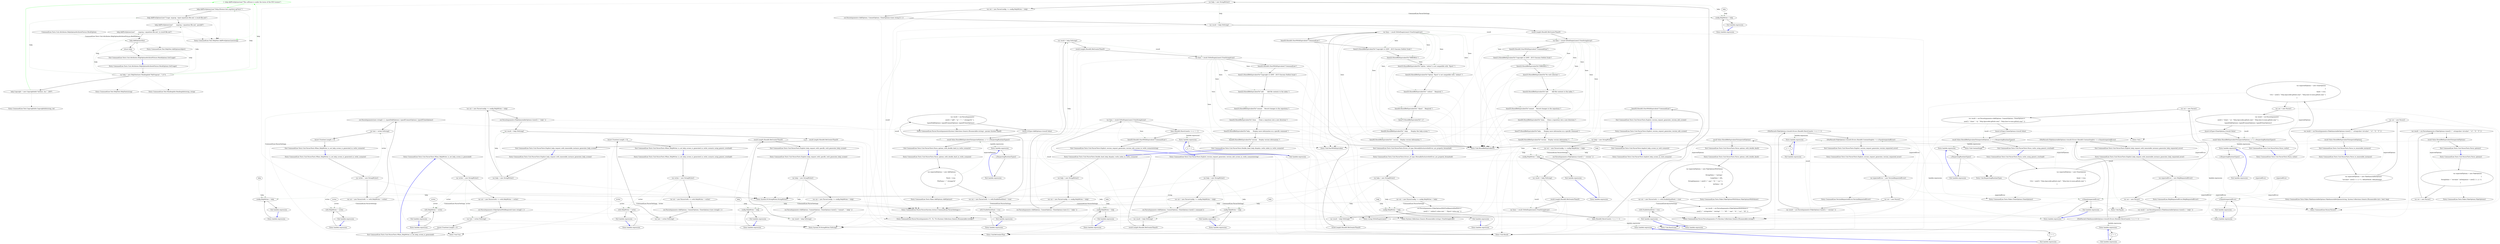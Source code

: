 digraph  {
d3 [cluster="CommandLine.Tests.Unit.Attributes.HelpOptionAttributeFixture.MockOptions.GetUsage()", color=green, community=0, label="-1: help.AddPreOptionsLine(''This software is under the terms of the XYZ License'')", span="62-62"];
d1 [cluster="CommandLine.Tests.Unit.Attributes.HelpOptionAttributeFixture.MockOptions.GetUsage()", label="var help = new HelpText(new HeadingInfo(''MyProgram'', ''1.0''))", span="60-60"];
d2 [cluster="CommandLine.Tests.Unit.Attributes.HelpOptionAttributeFixture.MockOptions.GetUsage()", label="help.Copyright = new CopyrightInfo(''Authors, Inc.'', 2007)", span="61-61"];
d4 [cluster="CommandLine.Tests.Unit.Attributes.HelpOptionAttributeFixture.MockOptions.GetUsage()", label="help.AddPreOptionsLine(''(http://license-text.org/show.cgi?xyz).'')", span="63-63"];
d14 [cluster="CommandLine.Text.HelpText.AddPreOptionsLine(string)", label="Entry CommandLine.Text.HelpText.AddPreOptionsLine(string)", span="378-378"];
d0 [cluster="CommandLine.Tests.Unit.Attributes.HelpOptionAttributeFixture.MockOptions.GetUsage()", label="Entry CommandLine.Tests.Unit.Attributes.HelpOptionAttributeFixture.MockOptions.GetUsage()", span="58-58"];
d11 [cluster="CommandLine.Text.HelpText.HelpText(string)", label="Entry CommandLine.Text.HelpText.HelpText(string)", span="84-84"];
d12 [cluster="CommandLine.Text.HeadingInfo.HeadingInfo(string, string)", label="Entry CommandLine.Text.HeadingInfo.HeadingInfo(string, string)", span="60-60"];
d5 [cluster="CommandLine.Tests.Unit.Attributes.HelpOptionAttributeFixture.MockOptions.GetUsage()", label="help.AddPreOptionsLine(''Usage: myprog --input equations-file.xml -o result-file.xml'')", span="64-64"];
d6 [cluster="CommandLine.Tests.Unit.Attributes.HelpOptionAttributeFixture.MockOptions.GetUsage()", label="help.AddPreOptionsLine(''       myprog -i equations-file.xml --paralell'')", span="65-65"];
d7 [cluster="CommandLine.Tests.Unit.Attributes.HelpOptionAttributeFixture.MockOptions.GetUsage()", label="help.AddPreOptionsLine(''       myprog -i equations-file.xml -vo result-file.xml'')", span="66-66"];
d8 [cluster="CommandLine.Tests.Unit.Attributes.HelpOptionAttributeFixture.MockOptions.GetUsage()", label="help.AddOptions(this)", span="67-67"];
d9 [cluster="CommandLine.Tests.Unit.Attributes.HelpOptionAttributeFixture.MockOptions.GetUsage()", label="return help;", span="68-68"];
d13 [cluster="CommandLine.Text.CopyrightInfo.CopyrightInfo(string, int)", label="Entry CommandLine.Text.CopyrightInfo.CopyrightInfo(string, int)", span="56-56"];
d10 [cluster="CommandLine.Tests.Unit.Attributes.HelpOptionAttributeFixture.MockOptions.GetUsage()", label="Exit CommandLine.Tests.Unit.Attributes.HelpOptionAttributeFixture.MockOptions.GetUsage()", span="58-58"];
d63 [label="CommandLine.Tests.Unit.Attributes.HelpOptionAttributeFixture.MockOptions", span=""];
d15 [cluster="CommandLine.Text.HelpText.AddOptions(object)", label="Entry CommandLine.Text.HelpText.AddOptions(object)", span="398-398"];
m1_0 [cluster="CommandLine.Tests.Unit.ParserTests.When_HelpWriter_is_set_help_screen_is_generated()", file="ReflectionHelper.cs", label="Entry CommandLine.Tests.Unit.ParserTests.When_HelpWriter_is_set_help_screen_is_generated()", span="15-15"];
m1_1 [cluster="CommandLine.Tests.Unit.ParserTests.When_HelpWriter_is_set_help_screen_is_generated()", file="ReflectionHelper.cs", label="var writer = new StringWriter()", span="18-18"];
m1_2 [cluster="CommandLine.Tests.Unit.ParserTests.When_HelpWriter_is_set_help_screen_is_generated()", file="ReflectionHelper.cs", label="var sut = new Parser(with => with.HelpWriter = writer)", span="19-19"];
m1_4 [cluster="CommandLine.Tests.Unit.ParserTests.When_HelpWriter_is_set_help_screen_is_generated()", file="ReflectionHelper.cs", label="var text = writer.ToString()", span="25-25"];
m1_3 [cluster="CommandLine.Tests.Unit.ParserTests.When_HelpWriter_is_set_help_screen_is_generated()", file="ReflectionHelper.cs", label="sut.ParseArguments<FakeOptionWithRequired>(new string[] { })", span="22-22"];
m1_5 [cluster="CommandLine.Tests.Unit.ParserTests.When_HelpWriter_is_set_help_screen_is_generated()", file="ReflectionHelper.cs", label="Assert.True(text.Length > 0)", span="26-26"];
m1_6 [cluster="CommandLine.Tests.Unit.ParserTests.When_HelpWriter_is_set_help_screen_is_generated()", file="ReflectionHelper.cs", label="Exit CommandLine.Tests.Unit.ParserTests.When_HelpWriter_is_set_help_screen_is_generated()", span="15-15"];
m1_100 [cluster="CommandLine.Tests.Unit.ParserTests.Explicit_help_request_with_immutable_instance_generates_help_requested_error()", file="ReflectionHelper.cs", label="Entry CommandLine.Tests.Unit.ParserTests.Explicit_help_request_with_immutable_instance_generates_help_requested_error()", span="184-184"];
m1_101 [cluster="CommandLine.Tests.Unit.ParserTests.Explicit_help_request_with_immutable_instance_generates_help_requested_error()", file="ReflectionHelper.cs", label="var expectedError = new HelpRequestedError()", span="187-187"];
m1_102 [cluster="CommandLine.Tests.Unit.ParserTests.Explicit_help_request_with_immutable_instance_generates_help_requested_error()", file="ReflectionHelper.cs", label="var sut = new Parser()", span="188-188"];
m1_105 [cluster="CommandLine.Tests.Unit.ParserTests.Explicit_help_request_with_immutable_instance_generates_help_requested_error()", file="ReflectionHelper.cs", label="((NotParsed<FakeImmutableOptions>)result).Errors.Should().ContainSingle(e => e.Equals(expectedError))", span="195-195"];
m1_103 [cluster="CommandLine.Tests.Unit.ParserTests.Explicit_help_request_with_immutable_instance_generates_help_requested_error()", file="ReflectionHelper.cs", label="var result = sut.ParseArguments<FakeImmutableOptions>(new[] { ''--help'' })", span="191-191"];
m1_104 [cluster="CommandLine.Tests.Unit.ParserTests.Explicit_help_request_with_immutable_instance_generates_help_requested_error()", file="ReflectionHelper.cs", label="((NotParsed<FakeImmutableOptions>)result).Errors.Should().HaveCount(x => x == 1)", span="194-194"];
m1_106 [cluster="CommandLine.Tests.Unit.ParserTests.Explicit_help_request_with_immutable_instance_generates_help_requested_error()", file="ReflectionHelper.cs", label="Exit CommandLine.Tests.Unit.ParserTests.Explicit_help_request_with_immutable_instance_generates_help_requested_error()", span="184-184"];
m1_162 [cluster="CommandLine.Tests.Unit.ParserTests.Implicit_help_screen_in_verb_scenario()", file="ReflectionHelper.cs", label="Entry CommandLine.Tests.Unit.ParserTests.Implicit_help_screen_in_verb_scenario()", span="251-251"];
m1_163 [cluster="CommandLine.Tests.Unit.ParserTests.Implicit_help_screen_in_verb_scenario()", file="ReflectionHelper.cs", label="var help = new StringWriter()", span="254-254"];
m1_164 [cluster="CommandLine.Tests.Unit.ParserTests.Implicit_help_screen_in_verb_scenario()", file="ReflectionHelper.cs", label="var sut = new Parser(config => config.HelpWriter = help)", span="255-255"];
m1_166 [cluster="CommandLine.Tests.Unit.ParserTests.Implicit_help_screen_in_verb_scenario()", file="ReflectionHelper.cs", label="var result = help.ToString()", span="259-259"];
m1_165 [cluster="CommandLine.Tests.Unit.ParserTests.Implicit_help_screen_in_verb_scenario()", file="ReflectionHelper.cs", label="sut.ParseArguments<AddOptions, CommitOptions, CloneOptions>(new string [] { })", span="258-258"];
m1_167 [cluster="CommandLine.Tests.Unit.ParserTests.Implicit_help_screen_in_verb_scenario()", file="ReflectionHelper.cs", label="result.Length.Should().BeGreaterThan(0)", span="262-262"];
m1_168 [cluster="CommandLine.Tests.Unit.ParserTests.Implicit_help_screen_in_verb_scenario()", file="ReflectionHelper.cs", label="var lines = result.ToNotEmptyLines().TrimStringArray()", span="263-263"];
m1_169 [cluster="CommandLine.Tests.Unit.ParserTests.Implicit_help_screen_in_verb_scenario()", file="ReflectionHelper.cs", label="lines[0].Should().StartWithEquivalent(''CommandLine'')", span="264-264"];
m1_170 [cluster="CommandLine.Tests.Unit.ParserTests.Implicit_help_screen_in_verb_scenario()", file="ReflectionHelper.cs", label="lines[1].ShouldBeEquivalentTo(''Copyright (c) 2005 - 2015 Giacomo Stelluti Scala'')", span="265-265"];
m1_171 [cluster="CommandLine.Tests.Unit.ParserTests.Implicit_help_screen_in_verb_scenario()", file="ReflectionHelper.cs", label="lines[2].ShouldBeEquivalentTo(''ERROR(S):'')", span="266-266"];
m1_172 [cluster="CommandLine.Tests.Unit.ParserTests.Implicit_help_screen_in_verb_scenario()", file="ReflectionHelper.cs", label="lines[3].ShouldBeEquivalentTo(''No verb selected.'')", span="267-267"];
m1_173 [cluster="CommandLine.Tests.Unit.ParserTests.Implicit_help_screen_in_verb_scenario()", file="ReflectionHelper.cs", label="lines[4].ShouldBeEquivalentTo(''add        Add file contents to the index.'')", span="268-268"];
m1_174 [cluster="CommandLine.Tests.Unit.ParserTests.Implicit_help_screen_in_verb_scenario()", file="ReflectionHelper.cs", label="lines[5].ShouldBeEquivalentTo(''commit     Record changes to the repository.'')", span="269-269"];
m1_175 [cluster="CommandLine.Tests.Unit.ParserTests.Implicit_help_screen_in_verb_scenario()", file="ReflectionHelper.cs", label="lines[6].ShouldBeEquivalentTo(''clone      Clone a repository into a new directory.'')", span="270-270"];
m1_176 [cluster="CommandLine.Tests.Unit.ParserTests.Implicit_help_screen_in_verb_scenario()", file="ReflectionHelper.cs", label="lines[7].ShouldBeEquivalentTo(''help       Display more information on a specific command.'')", span="271-271"];
m1_177 [cluster="CommandLine.Tests.Unit.ParserTests.Implicit_help_screen_in_verb_scenario()", file="ReflectionHelper.cs", label="lines[8].ShouldBeEquivalentTo(''version    Display version information.'')", span="272-272"];
m1_178 [cluster="CommandLine.Tests.Unit.ParserTests.Implicit_help_screen_in_verb_scenario()", file="ReflectionHelper.cs", label="Exit CommandLine.Tests.Unit.ParserTests.Implicit_help_screen_in_verb_scenario()", span="251-251"];
m1_8 [cluster="CommandLine.Parser.Parser(System.Action<CommandLine.ParserSettings>)", file="ReflectionHelper.cs", label="Entry CommandLine.Parser.Parser(System.Action<CommandLine.ParserSettings>)", span="37-37"];
m1_79 [cluster="CommandLine.Tests.Fakes.CloneOptions.CloneOptions()", file="ReflectionHelper.cs", label="Entry CommandLine.Tests.Fakes.CloneOptions.CloneOptions()", span="33-33"];
m1_11 [cluster="Unk.True", file="ReflectionHelper.cs", label="Entry Unk.True", span=""];
m1_118 [cluster="CommandLine.Tests.Unit.ParserTests.Explicit_help_request_with_immutable_instance_generates_help_screen()", file="ReflectionHelper.cs", label="Entry CommandLine.Tests.Unit.ParserTests.Explicit_help_request_with_immutable_instance_generates_help_screen()", span="200-200"];
m1_119 [cluster="CommandLine.Tests.Unit.ParserTests.Explicit_help_request_with_immutable_instance_generates_help_screen()", file="ReflectionHelper.cs", label="var help = new StringWriter()", span="203-203"];
m1_120 [cluster="CommandLine.Tests.Unit.ParserTests.Explicit_help_request_with_immutable_instance_generates_help_screen()", file="ReflectionHelper.cs", label="var sut = new Parser(config => config.HelpWriter = help)", span="204-204"];
m1_122 [cluster="CommandLine.Tests.Unit.ParserTests.Explicit_help_request_with_immutable_instance_generates_help_screen()", file="ReflectionHelper.cs", label="var result = help.ToString()", span="208-208"];
m1_121 [cluster="CommandLine.Tests.Unit.ParserTests.Explicit_help_request_with_immutable_instance_generates_help_screen()", file="ReflectionHelper.cs", label="sut.ParseArguments<FakeImmutableOptions>(new[] { ''--help'' })", span="207-207"];
m1_123 [cluster="CommandLine.Tests.Unit.ParserTests.Explicit_help_request_with_immutable_instance_generates_help_screen()", file="ReflectionHelper.cs", label="result.Length.Should().BeGreaterThan(0)", span="211-211"];
m1_124 [cluster="CommandLine.Tests.Unit.ParserTests.Explicit_help_request_with_immutable_instance_generates_help_screen()", file="ReflectionHelper.cs", label="Exit CommandLine.Tests.Unit.ParserTests.Explicit_help_request_with_immutable_instance_generates_help_screen()", span="200-200"];
m1_46 [cluster="CommandLine.Tests.Unit.ParserTests.Parse_options_with_double_dash()", file="ReflectionHelper.cs", label="Entry CommandLine.Tests.Unit.ParserTests.Parse_options_with_double_dash()", span="81-81"];
m1_47 [cluster="CommandLine.Tests.Unit.ParserTests.Parse_options_with_double_dash()", file="ReflectionHelper.cs", label="var expectedOptions = new FakeOptionsWithValues\r\n                {\r\n                    StringValue = ''astring'',\r\n                    LongValue = 20L,\r\n                    StringSequence = new[] { ''--aaa'', ''-b'', ''--ccc'' },\r\n                    IntValue = 30\r\n                }", span="84-90"];
m1_48 [cluster="CommandLine.Tests.Unit.ParserTests.Parse_options_with_double_dash()", file="ReflectionHelper.cs", label="var sut = new Parser(with => with.EnableDashDash = true)", span="91-91"];
m1_50 [cluster="CommandLine.Tests.Unit.ParserTests.Parse_options_with_double_dash()", file="ReflectionHelper.cs", label="result.Value.ShouldBeEquivalentTo(expectedOptions)", span="98-98"];
m1_49 [cluster="CommandLine.Tests.Unit.ParserTests.Parse_options_with_double_dash()", file="ReflectionHelper.cs", label="var result = sut.ParseArguments<FakeOptionsWithValues>(\r\n                new[] { ''--stringvalue'', ''astring'', ''--'', ''20'', ''--aaa'', ''-b'', ''--ccc'', ''30'' })", span="94-95"];
m1_51 [cluster="CommandLine.Tests.Unit.ParserTests.Parse_options_with_double_dash()", file="ReflectionHelper.cs", label="Exit CommandLine.Tests.Unit.ParserTests.Parse_options_with_double_dash()", span="81-81"];
m1_110 [cluster="Unk.ContainSingle", file="ReflectionHelper.cs", label="Entry Unk.ContainSingle", span=""];
m1_237 [cluster="CommandLine.Tests.Unit.ParserTests.Explicit_help_request_with_specific_verb_generates_help_screen()", file="ReflectionHelper.cs", label="Entry CommandLine.Tests.Unit.ParserTests.Explicit_help_request_with_specific_verb_generates_help_screen()", span="350-350"];
m1_238 [cluster="CommandLine.Tests.Unit.ParserTests.Explicit_help_request_with_specific_verb_generates_help_screen()", file="ReflectionHelper.cs", label="var help = new StringWriter()", span="353-353"];
m1_239 [cluster="CommandLine.Tests.Unit.ParserTests.Explicit_help_request_with_specific_verb_generates_help_screen()", file="ReflectionHelper.cs", label="var sut = new Parser(config => config.HelpWriter = help)", span="354-354"];
m1_241 [cluster="CommandLine.Tests.Unit.ParserTests.Explicit_help_request_with_specific_verb_generates_help_screen()", file="ReflectionHelper.cs", label="var result = help.ToString()", span="358-358"];
m1_240 [cluster="CommandLine.Tests.Unit.ParserTests.Explicit_help_request_with_specific_verb_generates_help_screen()", file="ReflectionHelper.cs", label="sut.ParseArguments<AddOptions, CommitOptions, CloneOptions>(new[] { ''commit'', ''--help'' })", span="357-357"];
m1_242 [cluster="CommandLine.Tests.Unit.ParserTests.Explicit_help_request_with_specific_verb_generates_help_screen()", file="ReflectionHelper.cs", label="result.Length.Should().BeGreaterThan(0)", span="361-361"];
m1_243 [cluster="CommandLine.Tests.Unit.ParserTests.Explicit_help_request_with_specific_verb_generates_help_screen()", file="ReflectionHelper.cs", label="Exit CommandLine.Tests.Unit.ParserTests.Explicit_help_request_with_specific_verb_generates_help_screen()", span="350-350"];
m1_64 [cluster="Unk.>", file="ReflectionHelper.cs", label="Entry Unk.>", span=""];
m1_22 [cluster="CommandLine.Parser.ParseArguments(System.Collections.Generic.IEnumerable<string>, params System.Type[])", file="ReflectionHelper.cs", label="Entry CommandLine.Parser.ParseArguments(System.Collections.Generic.IEnumerable<string>, params System.Type[])", span="142-142"];
m1_33 [cluster="CommandLine.Parser.ParseArguments<T1, T2, T3>(System.Collections.Generic.IEnumerable<string>)", file="ReflectionHelper.cs", label="Entry CommandLine.Parser.ParseArguments<T1, T2, T3>(System.Collections.Generic.IEnumerable<string>)", span="46-46"];
m1_83 [cluster="CommandLine.Tests.Unit.ParserTests.Parse_verbs_using_generic_overload()", file="ReflectionHelper.cs", label="Entry CommandLine.Tests.Unit.ParserTests.Parse_verbs_using_generic_overload()", span="147-147"];
m1_84 [cluster="CommandLine.Tests.Unit.ParserTests.Parse_verbs_using_generic_overload()", file="ReflectionHelper.cs", label="var expectedOptions = new CloneOptions\r\n            {\r\n                Quiet = true,\r\n                Urls = new[] { ''http://gsscoder.github.com/'', ''http://yes-to-nooo.github.com/'' }\r\n            }", span="150-154"];
m1_85 [cluster="CommandLine.Tests.Unit.ParserTests.Parse_verbs_using_generic_overload()", file="ReflectionHelper.cs", label="var sut = new Parser()", span="155-155"];
m1_88 [cluster="CommandLine.Tests.Unit.ParserTests.Parse_verbs_using_generic_overload()", file="ReflectionHelper.cs", label="result.Value.ShouldBeEquivalentTo(expectedOptions, o => o.RespectingRuntimeTypes())", span="163-163"];
m1_86 [cluster="CommandLine.Tests.Unit.ParserTests.Parse_verbs_using_generic_overload()", file="ReflectionHelper.cs", label="var result = sut.ParseArguments<AddOptions, CommitOptions, CloneOptions>(\r\n                new[] { ''clone'', ''-q'', ''http://gsscoder.github.com/'', ''http://yes-to-nooo.github.com/'' })", span="158-159"];
m1_87 [cluster="CommandLine.Tests.Unit.ParserTests.Parse_verbs_using_generic_overload()", file="ReflectionHelper.cs", label="Assert.IsType<CloneOptions>(result.Value)", span="162-162"];
m1_89 [cluster="CommandLine.Tests.Unit.ParserTests.Parse_verbs_using_generic_overload()", file="ReflectionHelper.cs", label="Exit CommandLine.Tests.Unit.ParserTests.Parse_verbs_using_generic_overload()", span="147-147"];
m1_154 [cluster="System.Collections.Generic.IEnumerable<string>.TrimStringArray()", file="ReflectionHelper.cs", label="Entry System.Collections.Generic.IEnumerable<string>.TrimStringArray()", span="15-15"];
m1_56 [cluster="CommandLine.Tests.Unit.ParserTests.Parse_options_with_double_dash_in_verbs_scenario()", file="ReflectionHelper.cs", label="Entry CommandLine.Tests.Unit.ParserTests.Parse_options_with_double_dash_in_verbs_scenario()", span="103-103"];
m1_57 [cluster="CommandLine.Tests.Unit.ParserTests.Parse_options_with_double_dash_in_verbs_scenario()", file="ReflectionHelper.cs", label="var expectedOptions = new AddOptions\r\n                {\r\n                    Patch = true,\r\n                    FileName = ''--strange-fn''\r\n                }", span="106-110"];
m1_58 [cluster="CommandLine.Tests.Unit.ParserTests.Parse_options_with_double_dash_in_verbs_scenario()", file="ReflectionHelper.cs", label="var sut = new Parser(with => with.EnableDashDash = true)", span="111-111"];
m1_61 [cluster="CommandLine.Tests.Unit.ParserTests.Parse_options_with_double_dash_in_verbs_scenario()", file="ReflectionHelper.cs", label="result.Value.ShouldBeEquivalentTo(expectedOptions, o => o.RespectingRuntimeTypes())", span="120-120"];
m1_59 [cluster="CommandLine.Tests.Unit.ParserTests.Parse_options_with_double_dash_in_verbs_scenario()", file="ReflectionHelper.cs", label="var result = sut.ParseArguments(\r\n                new[] { ''add'', ''-p'', ''--'', ''--strange-fn'' },\r\n                typeof(AddOptions), typeof(CommitOptions), typeof(CloneOptions))", span="114-116"];
m1_60 [cluster="CommandLine.Tests.Unit.ParserTests.Parse_options_with_double_dash_in_verbs_scenario()", file="ReflectionHelper.cs", label="Assert.IsType<AddOptions>(result.Value)", span="119-119"];
m1_62 [cluster="CommandLine.Tests.Unit.ParserTests.Parse_options_with_double_dash_in_verbs_scenario()", file="ReflectionHelper.cs", label="Exit CommandLine.Tests.Unit.ParserTests.Parse_options_with_double_dash_in_verbs_scenario()", span="103-103"];
m1_7 [cluster="System.IO.StringWriter.StringWriter()", file="ReflectionHelper.cs", label="Entry System.IO.StringWriter.StringWriter()", span="0-0"];
m1_71 [cluster="Unk.RespectingRuntimeTypes", file="ReflectionHelper.cs", label="Entry Unk.RespectingRuntimeTypes", span=""];
m1_125 [cluster="Unk.BeGreaterThan", file="ReflectionHelper.cs", label="Entry Unk.BeGreaterThan", span=""];
m1_129 [cluster="CommandLine.Tests.Unit.ParserTests.Explicit_version_request_generates_version_requested_error()", file="ReflectionHelper.cs", label="Entry CommandLine.Tests.Unit.ParserTests.Explicit_version_request_generates_version_requested_error()", span="216-216"];
m1_130 [cluster="CommandLine.Tests.Unit.ParserTests.Explicit_version_request_generates_version_requested_error()", file="ReflectionHelper.cs", label="var expectedError = new VersionRequestedError()", span="219-219"];
m1_131 [cluster="CommandLine.Tests.Unit.ParserTests.Explicit_version_request_generates_version_requested_error()", file="ReflectionHelper.cs", label="var sut = new Parser()", span="220-220"];
m1_134 [cluster="CommandLine.Tests.Unit.ParserTests.Explicit_version_request_generates_version_requested_error()", file="ReflectionHelper.cs", label="((NotParsed<FakeOptions>)result).Errors.Should().ContainSingle(e => e.Equals(expectedError))", span="227-227"];
m1_132 [cluster="CommandLine.Tests.Unit.ParserTests.Explicit_version_request_generates_version_requested_error()", file="ReflectionHelper.cs", label="var result = sut.ParseArguments<FakeOptions>(new[] { ''--version'' })", span="223-223"];
m1_133 [cluster="CommandLine.Tests.Unit.ParserTests.Explicit_version_request_generates_version_requested_error()", file="ReflectionHelper.cs", label="((NotParsed<FakeOptions>)result).Errors.Should().HaveCount(x => x == 1)", span="226-226"];
m1_135 [cluster="CommandLine.Tests.Unit.ParserTests.Explicit_version_request_generates_version_requested_error()", file="ReflectionHelper.cs", label="Exit CommandLine.Tests.Unit.ParserTests.Explicit_version_request_generates_version_requested_error()", span="216-216"];
m1_136 [cluster="CommandLine.VersionRequestedError.VersionRequestedError()", file="ReflectionHelper.cs", label="Entry CommandLine.VersionRequestedError.VersionRequestedError()", span="432-432"];
m1_44 [cluster="CommandLine.Parser.Parser()", file="ReflectionHelper.cs", label="Entry CommandLine.Parser.Parser()", span="26-26"];
m1_182 [cluster="CommandLine.Tests.Unit.ParserTests.Double_dash_help_dispalys_verbs_index_in_verbs_scenario()", file="ReflectionHelper.cs", label="Entry CommandLine.Tests.Unit.ParserTests.Double_dash_help_dispalys_verbs_index_in_verbs_scenario()", span="277-277"];
m1_183 [cluster="CommandLine.Tests.Unit.ParserTests.Double_dash_help_dispalys_verbs_index_in_verbs_scenario()", file="ReflectionHelper.cs", label="var help = new StringWriter()", span="280-280"];
m1_184 [cluster="CommandLine.Tests.Unit.ParserTests.Double_dash_help_dispalys_verbs_index_in_verbs_scenario()", file="ReflectionHelper.cs", label="var sut = new Parser(config => config.HelpWriter = help)", span="281-281"];
m1_186 [cluster="CommandLine.Tests.Unit.ParserTests.Double_dash_help_dispalys_verbs_index_in_verbs_scenario()", file="ReflectionHelper.cs", label="var result = help.ToString()", span="285-285"];
m1_185 [cluster="CommandLine.Tests.Unit.ParserTests.Double_dash_help_dispalys_verbs_index_in_verbs_scenario()", file="ReflectionHelper.cs", label="sut.ParseArguments<AddOptions, CommitOptions, CloneOptions>(new [] { ''--help'' })", span="284-284"];
m1_187 [cluster="CommandLine.Tests.Unit.ParserTests.Double_dash_help_dispalys_verbs_index_in_verbs_scenario()", file="ReflectionHelper.cs", label="result.Length.Should().BeGreaterThan(0)", span="288-288"];
m1_188 [cluster="CommandLine.Tests.Unit.ParserTests.Double_dash_help_dispalys_verbs_index_in_verbs_scenario()", file="ReflectionHelper.cs", label="var lines = result.ToNotEmptyLines().TrimStringArray()", span="289-289"];
m1_189 [cluster="CommandLine.Tests.Unit.ParserTests.Double_dash_help_dispalys_verbs_index_in_verbs_scenario()", file="ReflectionHelper.cs", label="lines[0].Should().StartWithEquivalent(''CommandLine'')", span="290-290"];
m1_190 [cluster="CommandLine.Tests.Unit.ParserTests.Double_dash_help_dispalys_verbs_index_in_verbs_scenario()", file="ReflectionHelper.cs", label="lines[1].ShouldBeEquivalentTo(''Copyright (c) 2005 - 2015 Giacomo Stelluti Scala'')", span="291-291"];
m1_191 [cluster="CommandLine.Tests.Unit.ParserTests.Double_dash_help_dispalys_verbs_index_in_verbs_scenario()", file="ReflectionHelper.cs", label="lines[2].ShouldBeEquivalentTo(''add        Add file contents to the index.'')", span="292-292"];
m1_192 [cluster="CommandLine.Tests.Unit.ParserTests.Double_dash_help_dispalys_verbs_index_in_verbs_scenario()", file="ReflectionHelper.cs", label="lines[3].ShouldBeEquivalentTo(''commit     Record changes to the repository.'')", span="293-293"];
m1_193 [cluster="CommandLine.Tests.Unit.ParserTests.Double_dash_help_dispalys_verbs_index_in_verbs_scenario()", file="ReflectionHelper.cs", label="lines[4].ShouldBeEquivalentTo(''clone      Clone a repository into a new directory.'')", span="294-294"];
m1_194 [cluster="CommandLine.Tests.Unit.ParserTests.Double_dash_help_dispalys_verbs_index_in_verbs_scenario()", file="ReflectionHelper.cs", label="lines[5].ShouldBeEquivalentTo(''help       Display more information on a specific command.'')", span="295-295"];
m1_195 [cluster="CommandLine.Tests.Unit.ParserTests.Double_dash_help_dispalys_verbs_index_in_verbs_scenario()", file="ReflectionHelper.cs", label="lines[6].ShouldBeEquivalentTo(''version    Display version information.'')", span="296-296"];
m1_196 [cluster="CommandLine.Tests.Unit.ParserTests.Double_dash_help_dispalys_verbs_index_in_verbs_scenario()", file="ReflectionHelper.cs", label="Exit CommandLine.Tests.Unit.ParserTests.Double_dash_help_dispalys_verbs_index_in_verbs_scenario()", span="277-277"];
m1_244 [cluster="lambda expression", file="ReflectionHelper.cs", label="Entry lambda expression", span="354-354"];
m1_13 [cluster="lambda expression", file="ReflectionHelper.cs", label="with.HelpWriter = writer", span="19-19"];
m1_12 [cluster="lambda expression", file="ReflectionHelper.cs", label="Entry lambda expression", span="19-19"];
m1_14 [cluster="lambda expression", file="ReflectionHelper.cs", label="Exit lambda expression", span="19-19"];
m1_24 [cluster="lambda expression", file="ReflectionHelper.cs", label="with.HelpWriter = writer", span="35-35"];
m1_23 [cluster="lambda expression", file="ReflectionHelper.cs", label="Entry lambda expression", span="35-35"];
m1_25 [cluster="lambda expression", file="ReflectionHelper.cs", label="Exit lambda expression", span="35-35"];
m1_35 [cluster="lambda expression", file="ReflectionHelper.cs", label="with.HelpWriter = writer", span="51-51"];
m1_34 [cluster="lambda expression", file="ReflectionHelper.cs", label="Entry lambda expression", span="51-51"];
m1_36 [cluster="lambda expression", file="ReflectionHelper.cs", label="Exit lambda expression", span="51-51"];
m1_54 [cluster="lambda expression", file="ReflectionHelper.cs", label="with.EnableDashDash = true", span="91-91"];
m1_53 [cluster="lambda expression", file="ReflectionHelper.cs", label="Entry lambda expression", span="91-91"];
m1_55 [cluster="lambda expression", file="ReflectionHelper.cs", label="Exit lambda expression", span="91-91"];
m1_66 [cluster="lambda expression", file="ReflectionHelper.cs", label="with.EnableDashDash = true", span="111-111"];
m1_68 [cluster="lambda expression", file="ReflectionHelper.cs", label="Entry lambda expression", span="120-120"];
m1_65 [cluster="lambda expression", file="ReflectionHelper.cs", label="Entry lambda expression", span="111-111"];
m1_67 [cluster="lambda expression", file="ReflectionHelper.cs", label="Exit lambda expression", span="111-111"];
m1_69 [cluster="lambda expression", file="ReflectionHelper.cs", label="o.RespectingRuntimeTypes()", span="120-120"];
m1_70 [cluster="lambda expression", file="ReflectionHelper.cs", label="Exit lambda expression", span="120-120"];
m1_80 [cluster="lambda expression", file="ReflectionHelper.cs", label="Entry lambda expression", span="142-142"];
m1_81 [cluster="lambda expression", file="ReflectionHelper.cs", label="o.RespectingRuntimeTypes()", span="142-142"];
m1_82 [cluster="lambda expression", file="ReflectionHelper.cs", label="Exit lambda expression", span="142-142"];
m1_90 [cluster="lambda expression", file="ReflectionHelper.cs", label="Entry lambda expression", span="163-163"];
m1_91 [cluster="lambda expression", file="ReflectionHelper.cs", label="o.RespectingRuntimeTypes()", span="163-163"];
m1_92 [cluster="lambda expression", file="ReflectionHelper.cs", label="Exit lambda expression", span="163-163"];
m1_115 [cluster="lambda expression", file="ReflectionHelper.cs", label="e.Equals(expectedError)", span="195-195"];
m1_111 [cluster="lambda expression", file="ReflectionHelper.cs", label="Entry lambda expression", span="194-194"];
m1_114 [cluster="lambda expression", file="ReflectionHelper.cs", label="Entry lambda expression", span="195-195"];
m1_112 [cluster="lambda expression", file="ReflectionHelper.cs", label="x == 1", span="194-194"];
m1_113 [cluster="lambda expression", file="ReflectionHelper.cs", label="Exit lambda expression", span="194-194"];
m1_116 [cluster="lambda expression", file="ReflectionHelper.cs", label="Exit lambda expression", span="195-195"];
m1_127 [cluster="lambda expression", file="ReflectionHelper.cs", label="config.HelpWriter = help", span="204-204"];
m1_126 [cluster="lambda expression", file="ReflectionHelper.cs", label="Entry lambda expression", span="204-204"];
m1_128 [cluster="lambda expression", file="ReflectionHelper.cs", label="Exit lambda expression", span="204-204"];
m1_141 [cluster="lambda expression", file="ReflectionHelper.cs", label="e.Equals(expectedError)", span="227-227"];
m1_137 [cluster="lambda expression", file="ReflectionHelper.cs", label="Entry lambda expression", span="226-226"];
m1_140 [cluster="lambda expression", file="ReflectionHelper.cs", label="Entry lambda expression", span="227-227"];
m1_138 [cluster="lambda expression", file="ReflectionHelper.cs", label="x == 1", span="226-226"];
m1_139 [cluster="lambda expression", file="ReflectionHelper.cs", label="Exit lambda expression", span="226-226"];
m1_142 [cluster="lambda expression", file="ReflectionHelper.cs", label="Exit lambda expression", span="227-227"];
m1_157 [cluster="lambda expression", file="ReflectionHelper.cs", label="config.HelpWriter = help", span="236-236"];
m1_159 [cluster="lambda expression", file="ReflectionHelper.cs", label="Entry lambda expression", span="245-245"];
m1_156 [cluster="lambda expression", file="ReflectionHelper.cs", label="Entry lambda expression", span="236-236"];
m1_158 [cluster="lambda expression", file="ReflectionHelper.cs", label="Exit lambda expression", span="236-236"];
m1_160 [cluster="lambda expression", file="ReflectionHelper.cs", label="x == 1", span="245-245"];
m1_161 [cluster="lambda expression", file="ReflectionHelper.cs", label="Exit lambda expression", span="245-245"];
m1_180 [cluster="lambda expression", file="ReflectionHelper.cs", label="config.HelpWriter = help", span="255-255"];
m1_179 [cluster="lambda expression", file="ReflectionHelper.cs", label="Entry lambda expression", span="255-255"];
m1_181 [cluster="lambda expression", file="ReflectionHelper.cs", label="Exit lambda expression", span="255-255"];
m1_198 [cluster="lambda expression", file="ReflectionHelper.cs", label="config.HelpWriter = help", span="281-281"];
m1_197 [cluster="lambda expression", file="ReflectionHelper.cs", label="Entry lambda expression", span="281-281"];
m1_199 [cluster="lambda expression", file="ReflectionHelper.cs", label="Exit lambda expression", span="281-281"];
m1_211 [cluster="lambda expression", file="ReflectionHelper.cs", label="config.HelpWriter = help", span="307-307"];
m1_213 [cluster="lambda expression", file="ReflectionHelper.cs", label="Entry lambda expression", span="316-316"];
m1_210 [cluster="lambda expression", file="ReflectionHelper.cs", label="Entry lambda expression", span="307-307"];
m1_212 [cluster="lambda expression", file="ReflectionHelper.cs", label="Exit lambda expression", span="307-307"];
m1_214 [cluster="lambda expression", file="ReflectionHelper.cs", label="x == 1", span="316-316"];
m1_215 [cluster="lambda expression", file="ReflectionHelper.cs", label="Exit lambda expression", span="316-316"];
m1_235 [cluster="lambda expression", file="ReflectionHelper.cs", label="config.HelpWriter = help", span="326-326"];
m1_234 [cluster="lambda expression", file="ReflectionHelper.cs", label="Entry lambda expression", span="326-326"];
m1_236 [cluster="lambda expression", file="ReflectionHelper.cs", label="Exit lambda expression", span="326-326"];
m1_245 [cluster="lambda expression", file="ReflectionHelper.cs", label="config.HelpWriter = help", span="354-354"];
m1_246 [cluster="lambda expression", file="ReflectionHelper.cs", label="Exit lambda expression", span="354-354"];
m1_216 [cluster="CommandLine.Tests.Unit.ParserTests.Errors_of_type_MutuallyExclusiveSetError_are_properly_formatted()", file="ReflectionHelper.cs", label="Entry CommandLine.Tests.Unit.ParserTests.Errors_of_type_MutuallyExclusiveSetError_are_properly_formatted()", span="322-322"];
m1_217 [cluster="CommandLine.Tests.Unit.ParserTests.Errors_of_type_MutuallyExclusiveSetError_are_properly_formatted()", file="ReflectionHelper.cs", label="var help = new StringWriter()", span="325-325"];
m1_218 [cluster="CommandLine.Tests.Unit.ParserTests.Errors_of_type_MutuallyExclusiveSetError_are_properly_formatted()", file="ReflectionHelper.cs", label="var sut = new Parser(config => config.HelpWriter = help)", span="326-326"];
m1_220 [cluster="CommandLine.Tests.Unit.ParserTests.Errors_of_type_MutuallyExclusiveSetError_are_properly_formatted()", file="ReflectionHelper.cs", label="var result = help.ToString()", span="331-331"];
m1_219 [cluster="CommandLine.Tests.Unit.ParserTests.Errors_of_type_MutuallyExclusiveSetError_are_properly_formatted()", file="ReflectionHelper.cs", label="sut.ParseArguments<FakeOptionsWithTwoRequiredAndSets>(\r\n                new[] { ''--weburl=value.com'', ''--ftpurl=value.org'' })", span="329-330"];
m1_221 [cluster="CommandLine.Tests.Unit.ParserTests.Errors_of_type_MutuallyExclusiveSetError_are_properly_formatted()", file="ReflectionHelper.cs", label="result.Length.Should().BeGreaterThan(0)", span="334-334"];
m1_222 [cluster="CommandLine.Tests.Unit.ParserTests.Errors_of_type_MutuallyExclusiveSetError_are_properly_formatted()", file="ReflectionHelper.cs", label="var lines = result.ToNotEmptyLines().TrimStringArray()", span="335-335"];
m1_223 [cluster="CommandLine.Tests.Unit.ParserTests.Errors_of_type_MutuallyExclusiveSetError_are_properly_formatted()", file="ReflectionHelper.cs", label="lines[0].Should().StartWithEquivalent(''CommandLine'')", span="336-336"];
m1_224 [cluster="CommandLine.Tests.Unit.ParserTests.Errors_of_type_MutuallyExclusiveSetError_are_properly_formatted()", file="ReflectionHelper.cs", label="lines[1].ShouldBeEquivalentTo(''Copyright (c) 2005 - 2015 Giacomo Stelluti Scala'')", span="337-337"];
m1_225 [cluster="CommandLine.Tests.Unit.ParserTests.Errors_of_type_MutuallyExclusiveSetError_are_properly_formatted()", file="ReflectionHelper.cs", label="lines[2].ShouldBeEquivalentTo(''ERROR(S):'')", span="338-338"];
m1_226 [cluster="CommandLine.Tests.Unit.ParserTests.Errors_of_type_MutuallyExclusiveSetError_are_properly_formatted()", file="ReflectionHelper.cs", label="lines[3].ShouldBeEquivalentTo(''Option: 'weburl' is not compatible with: 'ftpurl'.'')", span="339-339"];
m1_227 [cluster="CommandLine.Tests.Unit.ParserTests.Errors_of_type_MutuallyExclusiveSetError_are_properly_formatted()", file="ReflectionHelper.cs", label="lines[4].ShouldBeEquivalentTo(''Option: 'ftpurl' is not compatible with: 'weburl'.'')", span="340-340"];
m1_228 [cluster="CommandLine.Tests.Unit.ParserTests.Errors_of_type_MutuallyExclusiveSetError_are_properly_formatted()", file="ReflectionHelper.cs", label="lines[5].ShouldBeEquivalentTo(''--weburl     Required.'')", span="341-341"];
m1_229 [cluster="CommandLine.Tests.Unit.ParserTests.Errors_of_type_MutuallyExclusiveSetError_are_properly_formatted()", file="ReflectionHelper.cs", label="lines[6].ShouldBeEquivalentTo(''--ftpurl     Required.'')", span="342-342"];
m1_230 [cluster="CommandLine.Tests.Unit.ParserTests.Errors_of_type_MutuallyExclusiveSetError_are_properly_formatted()", file="ReflectionHelper.cs", label="lines[7].ShouldBeEquivalentTo(''-a'')", span="343-343"];
m1_231 [cluster="CommandLine.Tests.Unit.ParserTests.Errors_of_type_MutuallyExclusiveSetError_are_properly_formatted()", file="ReflectionHelper.cs", label="lines[8].ShouldBeEquivalentTo(''--help       Display this help screen.'')", span="344-344"];
m1_232 [cluster="CommandLine.Tests.Unit.ParserTests.Errors_of_type_MutuallyExclusiveSetError_are_properly_formatted()", file="ReflectionHelper.cs", label="lines[9].ShouldBeEquivalentTo(''--version    Display version information.'')", span="345-345"];
m1_233 [cluster="CommandLine.Tests.Unit.ParserTests.Errors_of_type_MutuallyExclusiveSetError_are_properly_formatted()", file="ReflectionHelper.cs", label="Exit CommandLine.Tests.Unit.ParserTests.Errors_of_type_MutuallyExclusiveSetError_are_properly_formatted()", span="322-322"];
m1_26 [cluster="CommandLine.Tests.Unit.ParserTests.When_HelpWriter_is_set_help_screen_is_generated_in_verbs_scenario_using_generic_overload()", file="ReflectionHelper.cs", label="Entry CommandLine.Tests.Unit.ParserTests.When_HelpWriter_is_set_help_screen_is_generated_in_verbs_scenario_using_generic_overload()", span="47-47"];
m1_27 [cluster="CommandLine.Tests.Unit.ParserTests.When_HelpWriter_is_set_help_screen_is_generated_in_verbs_scenario_using_generic_overload()", file="ReflectionHelper.cs", label="var writer = new StringWriter()", span="50-50"];
m1_28 [cluster="CommandLine.Tests.Unit.ParserTests.When_HelpWriter_is_set_help_screen_is_generated_in_verbs_scenario_using_generic_overload()", file="ReflectionHelper.cs", label="var sut = new Parser(with => with.HelpWriter = writer)", span="51-51"];
m1_30 [cluster="CommandLine.Tests.Unit.ParserTests.When_HelpWriter_is_set_help_screen_is_generated_in_verbs_scenario_using_generic_overload()", file="ReflectionHelper.cs", label="var text = writer.ToString()", span="57-57"];
m1_29 [cluster="CommandLine.Tests.Unit.ParserTests.When_HelpWriter_is_set_help_screen_is_generated_in_verbs_scenario_using_generic_overload()", file="ReflectionHelper.cs", label="sut.ParseArguments<AddOptions, CommitOptions, CloneOptions>(new string[] { })", span="54-54"];
m1_31 [cluster="CommandLine.Tests.Unit.ParserTests.When_HelpWriter_is_set_help_screen_is_generated_in_verbs_scenario_using_generic_overload()", file="ReflectionHelper.cs", label="Assert.True(text.Length > 0)", span="58-58"];
m1_32 [cluster="CommandLine.Tests.Unit.ParserTests.When_HelpWriter_is_set_help_screen_is_generated_in_verbs_scenario_using_generic_overload()", file="ReflectionHelper.cs", label="Exit CommandLine.Tests.Unit.ParserTests.When_HelpWriter_is_set_help_screen_is_generated_in_verbs_scenario_using_generic_overload()", span="47-47"];
m1_108 [cluster="Unk.Should", file="ReflectionHelper.cs", label="Entry Unk.Should", span=""];
m1_117 [cluster="Unk.Equals", file="ReflectionHelper.cs", label="Entry Unk.Equals", span=""];
m1_10 [cluster="System.IO.StringWriter.ToString()", file="ReflectionHelper.cs", label="Entry System.IO.StringWriter.ToString()", span="0-0"];
m1_155 [cluster="Unk.StartWithEquivalent", file="ReflectionHelper.cs", label="Entry Unk.StartWithEquivalent", span=""];
m1_109 [cluster="Unk.HaveCount", file="ReflectionHelper.cs", label="Entry Unk.HaveCount", span=""];
m1_99 [cluster="CommandLine.Tests.Fakes.FakeImmutableOptions.FakeImmutableOptions(string, System.Collections.Generic.IEnumerable<int>, bool, long)", file="ReflectionHelper.cs", label="Entry CommandLine.Tests.Fakes.FakeImmutableOptions.FakeImmutableOptions(string, System.Collections.Generic.IEnumerable<int>, bool, long)", span="13-13"];
m1_63 [cluster="CommandLine.Tests.Fakes.AddOptions.AddOptions()", file="ReflectionHelper.cs", label="Entry CommandLine.Tests.Fakes.AddOptions.AddOptions()", span="7-7"];
m1_37 [cluster="CommandLine.Tests.Unit.ParserTests.Parse_options()", file="ReflectionHelper.cs", label="Entry CommandLine.Tests.Unit.ParserTests.Parse_options()", span="63-63"];
m1_38 [cluster="CommandLine.Tests.Unit.ParserTests.Parse_options()", file="ReflectionHelper.cs", label="var expectedOptions = new FakeOptions\r\n                {\r\n                    StringValue = ''strvalue'', IntSequence = new[] { 1, 2, 3 }\r\n                }", span="66-69"];
m1_39 [cluster="CommandLine.Tests.Unit.ParserTests.Parse_options()", file="ReflectionHelper.cs", label="var sut = new Parser()", span="70-70"];
m1_41 [cluster="CommandLine.Tests.Unit.ParserTests.Parse_options()", file="ReflectionHelper.cs", label="result.Value.ShouldBeEquivalentTo(expectedOptions)", span="76-76"];
m1_40 [cluster="CommandLine.Tests.Unit.ParserTests.Parse_options()", file="ReflectionHelper.cs", label="var result = sut.ParseArguments<FakeOptions>(new[] { ''--stringvalue=strvalue'', ''-i1'', ''2'', ''3'' })", span="73-73"];
m1_42 [cluster="CommandLine.Tests.Unit.ParserTests.Parse_options()", file="ReflectionHelper.cs", label="Exit CommandLine.Tests.Unit.ParserTests.Parse_options()", span="63-63"];
m1_143 [cluster="CommandLine.Tests.Unit.ParserTests.Explicit_version_request_generates_version_info_screen()", file="ReflectionHelper.cs", label="Entry CommandLine.Tests.Unit.ParserTests.Explicit_version_request_generates_version_info_screen()", span="232-232"];
m1_144 [cluster="CommandLine.Tests.Unit.ParserTests.Explicit_version_request_generates_version_info_screen()", file="ReflectionHelper.cs", label="var help = new StringWriter()", span="235-235"];
m1_145 [cluster="CommandLine.Tests.Unit.ParserTests.Explicit_version_request_generates_version_info_screen()", file="ReflectionHelper.cs", label="var sut = new Parser(config => config.HelpWriter = help)", span="236-236"];
m1_147 [cluster="CommandLine.Tests.Unit.ParserTests.Explicit_version_request_generates_version_info_screen()", file="ReflectionHelper.cs", label="var result = help.ToString()", span="240-240"];
m1_146 [cluster="CommandLine.Tests.Unit.ParserTests.Explicit_version_request_generates_version_info_screen()", file="ReflectionHelper.cs", label="sut.ParseArguments<FakeOptions>(new[] { ''--version'' })", span="239-239"];
m1_148 [cluster="CommandLine.Tests.Unit.ParserTests.Explicit_version_request_generates_version_info_screen()", file="ReflectionHelper.cs", label="result.Length.Should().BeGreaterThan(0)", span="243-243"];
m1_149 [cluster="CommandLine.Tests.Unit.ParserTests.Explicit_version_request_generates_version_info_screen()", file="ReflectionHelper.cs", label="var lines = result.ToNotEmptyLines().TrimStringArray()", span="244-244"];
m1_150 [cluster="CommandLine.Tests.Unit.ParserTests.Explicit_version_request_generates_version_info_screen()", file="ReflectionHelper.cs", label="lines.Should().HaveCount(x => x == 1)", span="245-245"];
m1_151 [cluster="CommandLine.Tests.Unit.ParserTests.Explicit_version_request_generates_version_info_screen()", file="ReflectionHelper.cs", label="lines[0].Should().StartWithEquivalent(''CommandLine'')", span="246-246"];
m1_152 [cluster="CommandLine.Tests.Unit.ParserTests.Explicit_version_request_generates_version_info_screen()", file="ReflectionHelper.cs", label="Exit CommandLine.Tests.Unit.ParserTests.Explicit_version_request_generates_version_info_screen()", span="232-232"];
m1_93 [cluster="CommandLine.Tests.Unit.ParserTests.Parse_to_immutable_instance()", file="ReflectionHelper.cs", label="Entry CommandLine.Tests.Unit.ParserTests.Parse_to_immutable_instance()", span="168-168"];
m1_94 [cluster="CommandLine.Tests.Unit.ParserTests.Parse_to_immutable_instance()", file="ReflectionHelper.cs", label="var expectedOptions = new FakeImmutableOptions(\r\n                ''strvalue'', new[] { 1, 2, 3 }, default(bool), default(long))", span="171-172"];
m1_95 [cluster="CommandLine.Tests.Unit.ParserTests.Parse_to_immutable_instance()", file="ReflectionHelper.cs", label="var sut = new Parser()", span="173-173"];
m1_97 [cluster="CommandLine.Tests.Unit.ParserTests.Parse_to_immutable_instance()", file="ReflectionHelper.cs", label="result.Value.ShouldBeEquivalentTo(expectedOptions)", span="179-179"];
m1_96 [cluster="CommandLine.Tests.Unit.ParserTests.Parse_to_immutable_instance()", file="ReflectionHelper.cs", label="var result = sut.ParseArguments<FakeImmutableOptions>(new[] { ''--stringvalue=strvalue'', ''-i1'', ''2'', ''3'' })", span="176-176"];
m1_98 [cluster="CommandLine.Tests.Unit.ParserTests.Parse_to_immutable_instance()", file="ReflectionHelper.cs", label="Exit CommandLine.Tests.Unit.ParserTests.Parse_to_immutable_instance()", span="168-168"];
m1_15 [cluster="CommandLine.Tests.Unit.ParserTests.When_HelpWriter_is_set_help_screen_is_generated_in_verbs_scenario()", file="ReflectionHelper.cs", label="Entry CommandLine.Tests.Unit.ParserTests.When_HelpWriter_is_set_help_screen_is_generated_in_verbs_scenario()", span="31-31"];
m1_16 [cluster="CommandLine.Tests.Unit.ParserTests.When_HelpWriter_is_set_help_screen_is_generated_in_verbs_scenario()", file="ReflectionHelper.cs", label="var writer = new StringWriter()", span="34-34"];
m1_17 [cluster="CommandLine.Tests.Unit.ParserTests.When_HelpWriter_is_set_help_screen_is_generated_in_verbs_scenario()", file="ReflectionHelper.cs", label="var sut = new Parser(with => with.HelpWriter = writer)", span="35-35"];
m1_19 [cluster="CommandLine.Tests.Unit.ParserTests.When_HelpWriter_is_set_help_screen_is_generated_in_verbs_scenario()", file="ReflectionHelper.cs", label="var text = writer.ToString()", span="41-41"];
m1_18 [cluster="CommandLine.Tests.Unit.ParserTests.When_HelpWriter_is_set_help_screen_is_generated_in_verbs_scenario()", file="ReflectionHelper.cs", label="sut.ParseArguments(new string[] { }, typeof(AddOptions), typeof(CommitOptions), typeof(CloneOptions))", span="38-38"];
m1_20 [cluster="CommandLine.Tests.Unit.ParserTests.When_HelpWriter_is_set_help_screen_is_generated_in_verbs_scenario()", file="ReflectionHelper.cs", label="Assert.True(text.Length > 0)", span="42-42"];
m1_21 [cluster="CommandLine.Tests.Unit.ParserTests.When_HelpWriter_is_set_help_screen_is_generated_in_verbs_scenario()", file="ReflectionHelper.cs", label="Exit CommandLine.Tests.Unit.ParserTests.When_HelpWriter_is_set_help_screen_is_generated_in_verbs_scenario()", span="31-31"];
m1_153 [cluster="string.ToNotEmptyLines()", file="ReflectionHelper.cs", label="Entry string.ToNotEmptyLines()", span="10-10"];
m1_9 [cluster="CommandLine.Parser.ParseArguments<T>(System.Collections.Generic.IEnumerable<string>)", file="ReflectionHelper.cs", label="Entry CommandLine.Parser.ParseArguments<T>(System.Collections.Generic.IEnumerable<string>)", span="85-85"];
m1_72 [cluster="CommandLine.Tests.Unit.ParserTests.Parse_verbs()", file="ReflectionHelper.cs", label="Entry CommandLine.Tests.Unit.ParserTests.Parse_verbs()", span="125-125"];
m1_73 [cluster="CommandLine.Tests.Unit.ParserTests.Parse_verbs()", file="ReflectionHelper.cs", label="var expectedOptions = new CloneOptions\r\n                {\r\n                    Quiet = true,\r\n                    Urls = new[] { ''http://gsscoder.github.com/'', ''http://yes-to-nooo.github.com/'' }\r\n                }", span="128-132"];
m1_74 [cluster="CommandLine.Tests.Unit.ParserTests.Parse_verbs()", file="ReflectionHelper.cs", label="var sut = new Parser()", span="133-133"];
m1_77 [cluster="CommandLine.Tests.Unit.ParserTests.Parse_verbs()", file="ReflectionHelper.cs", label="result.Value.ShouldBeEquivalentTo(expectedOptions, o => o.RespectingRuntimeTypes())", span="142-142"];
m1_75 [cluster="CommandLine.Tests.Unit.ParserTests.Parse_verbs()", file="ReflectionHelper.cs", label="var result = sut.ParseArguments(\r\n                new[] { ''clone'', ''-q'', ''http://gsscoder.github.com/'', ''http://yes-to-nooo.github.com/'' },\r\n                typeof(AddOptions), typeof(CommitOptions), typeof(CloneOptions))", span="136-138"];
m1_76 [cluster="CommandLine.Tests.Unit.ParserTests.Parse_verbs()", file="ReflectionHelper.cs", label="Assert.IsType<CloneOptions>(result.Value)", span="141-141"];
m1_78 [cluster="CommandLine.Tests.Unit.ParserTests.Parse_verbs()", file="ReflectionHelper.cs", label="Exit CommandLine.Tests.Unit.ParserTests.Parse_verbs()", span="125-125"];
m1_43 [cluster="CommandLine.Tests.Fakes.FakeOptions.FakeOptions()", file="ReflectionHelper.cs", label="Entry CommandLine.Tests.Fakes.FakeOptions.FakeOptions()", span="6-6"];
m1_200 [cluster="CommandLine.Tests.Unit.ParserTests.Explicit_version_request_generates_version_info_screen_in_verbs_scenario(string)", file="ReflectionHelper.cs", label="Entry CommandLine.Tests.Unit.ParserTests.Explicit_version_request_generates_version_info_screen_in_verbs_scenario(string)", span="303-303"];
m1_201 [cluster="CommandLine.Tests.Unit.ParserTests.Explicit_version_request_generates_version_info_screen_in_verbs_scenario(string)", file="ReflectionHelper.cs", label="var help = new StringWriter()", span="306-306"];
m1_203 [cluster="CommandLine.Tests.Unit.ParserTests.Explicit_version_request_generates_version_info_screen_in_verbs_scenario(string)", file="ReflectionHelper.cs", label="sut.ParseArguments<AddOptions, CommitOptions, CloneOptions>(new[] { command })", span="310-310"];
m1_202 [cluster="CommandLine.Tests.Unit.ParserTests.Explicit_version_request_generates_version_info_screen_in_verbs_scenario(string)", file="ReflectionHelper.cs", label="var sut = new Parser(config => config.HelpWriter = help)", span="307-307"];
m1_204 [cluster="CommandLine.Tests.Unit.ParserTests.Explicit_version_request_generates_version_info_screen_in_verbs_scenario(string)", file="ReflectionHelper.cs", label="var result = help.ToString()", span="311-311"];
m1_205 [cluster="CommandLine.Tests.Unit.ParserTests.Explicit_version_request_generates_version_info_screen_in_verbs_scenario(string)", file="ReflectionHelper.cs", label="result.Length.Should().BeGreaterThan(0)", span="314-314"];
m1_206 [cluster="CommandLine.Tests.Unit.ParserTests.Explicit_version_request_generates_version_info_screen_in_verbs_scenario(string)", file="ReflectionHelper.cs", label="var lines = result.ToNotEmptyLines().TrimStringArray()", span="315-315"];
m1_207 [cluster="CommandLine.Tests.Unit.ParserTests.Explicit_version_request_generates_version_info_screen_in_verbs_scenario(string)", file="ReflectionHelper.cs", label="lines.Should().HaveCount(x => x == 1)", span="316-316"];
m1_208 [cluster="CommandLine.Tests.Unit.ParserTests.Explicit_version_request_generates_version_info_screen_in_verbs_scenario(string)", file="ReflectionHelper.cs", label="lines[0].Should().StartWithEquivalent(''CommandLine'')", span="317-317"];
m1_209 [cluster="CommandLine.Tests.Unit.ParserTests.Explicit_version_request_generates_version_info_screen_in_verbs_scenario(string)", file="ReflectionHelper.cs", label="Exit CommandLine.Tests.Unit.ParserTests.Explicit_version_request_generates_version_info_screen_in_verbs_scenario(string)", span="303-303"];
m1_52 [cluster="CommandLine.Tests.Fakes.FakeOptionsWithValues.FakeOptionsWithValues()", file="ReflectionHelper.cs", label="Entry CommandLine.Tests.Fakes.FakeOptionsWithValues.FakeOptionsWithValues()", span="6-6"];
m1_107 [cluster="CommandLine.HelpRequestedError.HelpRequestedError()", file="ReflectionHelper.cs", label="Entry CommandLine.HelpRequestedError.HelpRequestedError()", span="368-368"];
m1_45 [cluster="Unk.ShouldBeEquivalentTo", file="ReflectionHelper.cs", label="Entry Unk.ShouldBeEquivalentTo", span=""];
m1_247 [file="ReflectionHelper.cs", label=writer, span=""];
m1_248 [file="ReflectionHelper.cs", label=writer, span=""];
m1_249 [file="ReflectionHelper.cs", label=writer, span=""];
m1_250 [file="ReflectionHelper.cs", label=expectedError, span=""];
m1_251 [file="ReflectionHelper.cs", label=help, span=""];
m1_252 [file="ReflectionHelper.cs", label=expectedError, span=""];
m1_253 [file="ReflectionHelper.cs", label=help, span=""];
m1_254 [file="ReflectionHelper.cs", label=help, span=""];
m1_255 [file="ReflectionHelper.cs", label=help, span=""];
m1_256 [file="ReflectionHelper.cs", label=help, span=""];
m1_257 [file="ReflectionHelper.cs", label=help, span=""];
m1_258 [file="ReflectionHelper.cs", label=help, span=""];
d3 -> d4  [color=green, key=0, style=solid];
d3 -> d14  [color=green, key=2, style=dotted];
d1 -> d3  [color=green, key=1, label=help, style=dashed];
d1 -> d2  [key=0, style=solid];
d1 -> d11  [key=2, style=dotted];
d1 -> d12  [key=2, style=dotted];
d1 -> d4  [color=darkseagreen4, key=1, label=help, style=dashed];
d1 -> d5  [color=darkseagreen4, key=1, label=help, style=dashed];
d1 -> d6  [color=darkseagreen4, key=1, label=help, style=dashed];
d1 -> d7  [color=darkseagreen4, key=1, label=help, style=dashed];
d1 -> d8  [color=darkseagreen4, key=1, label=help, style=dashed];
d1 -> d9  [color=darkseagreen4, key=1, label=help, style=dashed];
d2 -> d3  [color=green, key=0, style=solid];
d2 -> d13  [key=2, style=dotted];
d4 -> d5  [key=0, style=solid];
d4 -> d14  [key=2, style=dotted];
d0 -> d1  [key=0, style=solid];
d5 -> d14  [key=2, style=dotted];
d5 -> d6  [key=0, style=solid];
d6 -> d14  [key=2, style=dotted];
d6 -> d7  [key=0, style=solid];
d7 -> d14  [key=2, style=dotted];
d7 -> d8  [key=0, style=solid];
d8 -> d9  [key=0, style=solid];
d8 -> d15  [key=2, style=dotted];
d9 -> d10  [key=0, style=solid];
d10 -> d0  [color=blue, key=0, style=bold];
d63 -> d8  [color=darkseagreen4, key=1, label="CommandLine.Tests.Unit.Attributes.HelpOptionAttributeFixture.MockOptions", style=dashed];
m1_0 -> m1_1  [key=0, style=solid];
m1_1 -> m1_2  [key=0, style=solid];
m1_1 -> m1_7  [key=2, style=dotted];
m1_1 -> m1_13  [color=darkseagreen4, key=1, label=writer, style=dashed];
m1_1 -> m1_4  [color=darkseagreen4, key=1, label=writer, style=dashed];
m1_2 -> m1_3  [key=0, style=solid];
m1_2 -> m1_8  [key=2, style=dotted];
m1_2 -> m1_13  [color=darkseagreen4, key=1, label="CommandLine.ParserSettings", style=dashed];
m1_4 -> m1_5  [key=0, style=solid];
m1_4 -> m1_10  [key=2, style=dotted];
m1_3 -> m1_4  [key=0, style=solid];
m1_3 -> m1_9  [key=2, style=dotted];
m1_5 -> m1_6  [key=0, style=solid];
m1_5 -> m1_11  [key=2, style=dotted];
m1_6 -> m1_0  [color=blue, key=0, style=bold];
m1_100 -> m1_101  [key=0, style=solid];
m1_101 -> m1_102  [key=0, style=solid];
m1_101 -> m1_107  [key=2, style=dotted];
m1_101 -> m1_105  [color=darkseagreen4, key=1, label=expectedError, style=dashed];
m1_101 -> m1_115  [color=darkseagreen4, key=1, label=expectedError, style=dashed];
m1_102 -> m1_103  [key=0, style=solid];
m1_102 -> m1_44  [key=2, style=dotted];
m1_105 -> m1_106  [key=0, style=solid];
m1_105 -> m1_108  [key=2, style=dotted];
m1_105 -> m1_110  [key=2, style=dotted];
m1_105 -> m1_114  [color=darkseagreen4, key=1, label="lambda expression", style=dashed];
m1_103 -> m1_104  [key=0, style=solid];
m1_103 -> m1_9  [key=2, style=dotted];
m1_103 -> m1_105  [color=darkseagreen4, key=1, label=result, style=dashed];
m1_104 -> m1_105  [key=0, style=solid];
m1_104 -> m1_108  [key=2, style=dotted];
m1_104 -> m1_109  [key=2, style=dotted];
m1_104 -> m1_111  [color=darkseagreen4, key=1, label="lambda expression", style=dashed];
m1_106 -> m1_100  [color=blue, key=0, style=bold];
m1_162 -> m1_163  [key=0, style=solid];
m1_163 -> m1_164  [key=0, style=solid];
m1_163 -> m1_7  [key=2, style=dotted];
m1_163 -> m1_180  [color=darkseagreen4, key=1, label=help, style=dashed];
m1_163 -> m1_166  [color=darkseagreen4, key=1, label=help, style=dashed];
m1_164 -> m1_165  [key=0, style=solid];
m1_164 -> m1_8  [key=2, style=dotted];
m1_164 -> m1_180  [color=darkseagreen4, key=1, label="CommandLine.ParserSettings", style=dashed];
m1_166 -> m1_167  [key=0, style=solid];
m1_166 -> m1_10  [key=2, style=dotted];
m1_166 -> m1_168  [color=darkseagreen4, key=1, label=result, style=dashed];
m1_165 -> m1_166  [key=0, style=solid];
m1_165 -> m1_33  [key=2, style=dotted];
m1_167 -> m1_168  [key=0, style=solid];
m1_167 -> m1_108  [key=2, style=dotted];
m1_167 -> m1_125  [key=2, style=dotted];
m1_168 -> m1_169  [key=0, style=solid];
m1_168 -> m1_153  [key=2, style=dotted];
m1_168 -> m1_154  [key=2, style=dotted];
m1_168 -> m1_170  [color=darkseagreen4, key=1, label=lines, style=dashed];
m1_168 -> m1_171  [color=darkseagreen4, key=1, label=lines, style=dashed];
m1_168 -> m1_172  [color=darkseagreen4, key=1, label=lines, style=dashed];
m1_168 -> m1_173  [color=darkseagreen4, key=1, label=lines, style=dashed];
m1_168 -> m1_174  [color=darkseagreen4, key=1, label=lines, style=dashed];
m1_168 -> m1_175  [color=darkseagreen4, key=1, label=lines, style=dashed];
m1_168 -> m1_176  [color=darkseagreen4, key=1, label=lines, style=dashed];
m1_168 -> m1_177  [color=darkseagreen4, key=1, label=lines, style=dashed];
m1_169 -> m1_170  [key=0, style=solid];
m1_169 -> m1_108  [key=2, style=dotted];
m1_169 -> m1_155  [key=2, style=dotted];
m1_170 -> m1_171  [key=0, style=solid];
m1_170 -> m1_45  [key=2, style=dotted];
m1_171 -> m1_172  [key=0, style=solid];
m1_171 -> m1_45  [key=2, style=dotted];
m1_172 -> m1_173  [key=0, style=solid];
m1_172 -> m1_45  [key=2, style=dotted];
m1_173 -> m1_174  [key=0, style=solid];
m1_173 -> m1_45  [key=2, style=dotted];
m1_174 -> m1_175  [key=0, style=solid];
m1_174 -> m1_45  [key=2, style=dotted];
m1_175 -> m1_176  [key=0, style=solid];
m1_175 -> m1_45  [key=2, style=dotted];
m1_176 -> m1_177  [key=0, style=solid];
m1_176 -> m1_45  [key=2, style=dotted];
m1_177 -> m1_178  [key=0, style=solid];
m1_177 -> m1_45  [key=2, style=dotted];
m1_178 -> m1_162  [color=blue, key=0, style=bold];
m1_118 -> m1_119  [key=0, style=solid];
m1_119 -> m1_120  [key=0, style=solid];
m1_119 -> m1_7  [key=2, style=dotted];
m1_119 -> m1_127  [color=darkseagreen4, key=1, label=help, style=dashed];
m1_119 -> m1_122  [color=darkseagreen4, key=1, label=help, style=dashed];
m1_120 -> m1_121  [key=0, style=solid];
m1_120 -> m1_8  [key=2, style=dotted];
m1_120 -> m1_127  [color=darkseagreen4, key=1, label="CommandLine.ParserSettings", style=dashed];
m1_122 -> m1_123  [key=0, style=solid];
m1_122 -> m1_10  [key=2, style=dotted];
m1_121 -> m1_122  [key=0, style=solid];
m1_121 -> m1_9  [key=2, style=dotted];
m1_123 -> m1_124  [key=0, style=solid];
m1_123 -> m1_108  [key=2, style=dotted];
m1_123 -> m1_125  [key=2, style=dotted];
m1_124 -> m1_118  [color=blue, key=0, style=bold];
m1_46 -> m1_47  [key=0, style=solid];
m1_47 -> m1_48  [key=0, style=solid];
m1_47 -> m1_52  [key=2, style=dotted];
m1_47 -> m1_50  [color=darkseagreen4, key=1, label=expectedOptions, style=dashed];
m1_48 -> m1_49  [key=0, style=solid];
m1_48 -> m1_8  [key=2, style=dotted];
m1_48 -> m1_54  [color=darkseagreen4, key=1, label="CommandLine.ParserSettings", style=dashed];
m1_50 -> m1_51  [key=0, style=solid];
m1_50 -> m1_45  [key=2, style=dotted];
m1_49 -> m1_50  [key=0, style=solid];
m1_49 -> m1_9  [key=2, style=dotted];
m1_51 -> m1_46  [color=blue, key=0, style=bold];
m1_237 -> m1_238  [key=0, style=solid];
m1_238 -> m1_239  [key=0, style=solid];
m1_238 -> m1_7  [key=2, style=dotted];
m1_238 -> m1_245  [color=darkseagreen4, key=1, label=help, style=dashed];
m1_238 -> m1_241  [color=darkseagreen4, key=1, label=help, style=dashed];
m1_239 -> m1_240  [key=0, style=solid];
m1_239 -> m1_8  [key=2, style=dotted];
m1_239 -> m1_245  [color=darkseagreen4, key=1, label="CommandLine.ParserSettings", style=dashed];
m1_241 -> m1_242  [key=0, style=solid];
m1_241 -> m1_10  [key=2, style=dotted];
m1_240 -> m1_241  [key=0, style=solid];
m1_240 -> m1_33  [key=2, style=dotted];
m1_242 -> m1_243  [key=0, style=solid];
m1_242 -> m1_108  [key=2, style=dotted];
m1_242 -> m1_125  [key=2, style=dotted];
m1_243 -> m1_237  [color=blue, key=0, style=bold];
m1_83 -> m1_84  [key=0, style=solid];
m1_84 -> m1_85  [key=0, style=solid];
m1_84 -> m1_79  [key=2, style=dotted];
m1_84 -> m1_88  [color=darkseagreen4, key=1, label=expectedOptions, style=dashed];
m1_85 -> m1_86  [key=0, style=solid];
m1_85 -> m1_44  [key=2, style=dotted];
m1_88 -> m1_89  [key=0, style=solid];
m1_88 -> m1_45  [key=2, style=dotted];
m1_88 -> m1_90  [color=darkseagreen4, key=1, label="lambda expression", style=dashed];
m1_86 -> m1_87  [key=0, style=solid];
m1_86 -> m1_33  [key=2, style=dotted];
m1_86 -> m1_88  [color=darkseagreen4, key=1, label=result, style=dashed];
m1_87 -> m1_88  [key=0, style=solid];
m1_87 -> m1_64  [key=2, style=dotted];
m1_89 -> m1_83  [color=blue, key=0, style=bold];
m1_56 -> m1_57  [key=0, style=solid];
m1_57 -> m1_58  [key=0, style=solid];
m1_57 -> m1_63  [key=2, style=dotted];
m1_57 -> m1_61  [color=darkseagreen4, key=1, label=expectedOptions, style=dashed];
m1_58 -> m1_59  [key=0, style=solid];
m1_58 -> m1_8  [key=2, style=dotted];
m1_58 -> m1_66  [color=darkseagreen4, key=1, label="CommandLine.ParserSettings", style=dashed];
m1_61 -> m1_62  [key=0, style=solid];
m1_61 -> m1_45  [key=2, style=dotted];
m1_61 -> m1_68  [color=darkseagreen4, key=1, label="lambda expression", style=dashed];
m1_59 -> m1_60  [key=0, style=solid];
m1_59 -> m1_22  [key=2, style=dotted];
m1_59 -> m1_61  [color=darkseagreen4, key=1, label=result, style=dashed];
m1_60 -> m1_61  [key=0, style=solid];
m1_60 -> m1_64  [key=2, style=dotted];
m1_62 -> m1_56  [color=blue, key=0, style=bold];
m1_129 -> m1_130  [key=0, style=solid];
m1_130 -> m1_131  [key=0, style=solid];
m1_130 -> m1_136  [key=2, style=dotted];
m1_130 -> m1_134  [color=darkseagreen4, key=1, label=expectedError, style=dashed];
m1_130 -> m1_141  [color=darkseagreen4, key=1, label=expectedError, style=dashed];
m1_131 -> m1_132  [key=0, style=solid];
m1_131 -> m1_44  [key=2, style=dotted];
m1_134 -> m1_135  [key=0, style=solid];
m1_134 -> m1_108  [key=2, style=dotted];
m1_134 -> m1_110  [key=2, style=dotted];
m1_134 -> m1_140  [color=darkseagreen4, key=1, label="lambda expression", style=dashed];
m1_132 -> m1_133  [key=0, style=solid];
m1_132 -> m1_9  [key=2, style=dotted];
m1_132 -> m1_134  [color=darkseagreen4, key=1, label=result, style=dashed];
m1_133 -> m1_134  [key=0, style=solid];
m1_133 -> m1_108  [key=2, style=dotted];
m1_133 -> m1_109  [key=2, style=dotted];
m1_133 -> m1_137  [color=darkseagreen4, key=1, label="lambda expression", style=dashed];
m1_135 -> m1_129  [color=blue, key=0, style=bold];
m1_182 -> m1_183  [key=0, style=solid];
m1_183 -> m1_184  [key=0, style=solid];
m1_183 -> m1_7  [key=2, style=dotted];
m1_183 -> m1_198  [color=darkseagreen4, key=1, label=help, style=dashed];
m1_183 -> m1_186  [color=darkseagreen4, key=1, label=help, style=dashed];
m1_184 -> m1_185  [key=0, style=solid];
m1_184 -> m1_8  [key=2, style=dotted];
m1_184 -> m1_198  [color=darkseagreen4, key=1, label="CommandLine.ParserSettings", style=dashed];
m1_186 -> m1_187  [key=0, style=solid];
m1_186 -> m1_10  [key=2, style=dotted];
m1_186 -> m1_188  [color=darkseagreen4, key=1, label=result, style=dashed];
m1_185 -> m1_186  [key=0, style=solid];
m1_185 -> m1_33  [key=2, style=dotted];
m1_187 -> m1_188  [key=0, style=solid];
m1_187 -> m1_108  [key=2, style=dotted];
m1_187 -> m1_125  [key=2, style=dotted];
m1_188 -> m1_189  [key=0, style=solid];
m1_188 -> m1_153  [key=2, style=dotted];
m1_188 -> m1_154  [key=2, style=dotted];
m1_188 -> m1_190  [color=darkseagreen4, key=1, label=lines, style=dashed];
m1_188 -> m1_191  [color=darkseagreen4, key=1, label=lines, style=dashed];
m1_188 -> m1_192  [color=darkseagreen4, key=1, label=lines, style=dashed];
m1_188 -> m1_193  [color=darkseagreen4, key=1, label=lines, style=dashed];
m1_188 -> m1_194  [color=darkseagreen4, key=1, label=lines, style=dashed];
m1_188 -> m1_195  [color=darkseagreen4, key=1, label=lines, style=dashed];
m1_189 -> m1_190  [key=0, style=solid];
m1_189 -> m1_108  [key=2, style=dotted];
m1_189 -> m1_155  [key=2, style=dotted];
m1_190 -> m1_191  [key=0, style=solid];
m1_190 -> m1_45  [key=2, style=dotted];
m1_191 -> m1_192  [key=0, style=solid];
m1_191 -> m1_45  [key=2, style=dotted];
m1_192 -> m1_193  [key=0, style=solid];
m1_192 -> m1_45  [key=2, style=dotted];
m1_193 -> m1_194  [key=0, style=solid];
m1_193 -> m1_45  [key=2, style=dotted];
m1_194 -> m1_195  [key=0, style=solid];
m1_194 -> m1_45  [key=2, style=dotted];
m1_195 -> m1_196  [key=0, style=solid];
m1_195 -> m1_45  [key=2, style=dotted];
m1_196 -> m1_182  [color=blue, key=0, style=bold];
m1_244 -> m1_245  [key=0, style=solid];
m1_13 -> m1_14  [key=0, style=solid];
m1_12 -> m1_13  [key=0, style=solid];
m1_14 -> m1_12  [color=blue, key=0, style=bold];
m1_24 -> m1_25  [key=0, style=solid];
m1_23 -> m1_24  [key=0, style=solid];
m1_25 -> m1_23  [color=blue, key=0, style=bold];
m1_35 -> m1_36  [key=0, style=solid];
m1_34 -> m1_35  [key=0, style=solid];
m1_36 -> m1_34  [color=blue, key=0, style=bold];
m1_54 -> m1_55  [key=0, style=solid];
m1_53 -> m1_54  [key=0, style=solid];
m1_55 -> m1_53  [color=blue, key=0, style=bold];
m1_66 -> m1_67  [key=0, style=solid];
m1_68 -> m1_69  [key=0, style=solid];
m1_65 -> m1_66  [key=0, style=solid];
m1_67 -> m1_65  [color=blue, key=0, style=bold];
m1_69 -> m1_70  [key=0, style=solid];
m1_69 -> m1_71  [key=2, style=dotted];
m1_70 -> m1_68  [color=blue, key=0, style=bold];
m1_80 -> m1_81  [key=0, style=solid];
m1_81 -> m1_82  [key=0, style=solid];
m1_81 -> m1_71  [key=2, style=dotted];
m1_82 -> m1_80  [color=blue, key=0, style=bold];
m1_90 -> m1_91  [key=0, style=solid];
m1_91 -> m1_92  [key=0, style=solid];
m1_91 -> m1_71  [key=2, style=dotted];
m1_92 -> m1_90  [color=blue, key=0, style=bold];
m1_115 -> m1_116  [key=0, style=solid];
m1_115 -> m1_117  [key=2, style=dotted];
m1_111 -> m1_112  [key=0, style=solid];
m1_114 -> m1_115  [key=0, style=solid];
m1_112 -> m1_113  [key=0, style=solid];
m1_113 -> m1_111  [color=blue, key=0, style=bold];
m1_116 -> m1_114  [color=blue, key=0, style=bold];
m1_127 -> m1_128  [key=0, style=solid];
m1_126 -> m1_127  [key=0, style=solid];
m1_128 -> m1_126  [color=blue, key=0, style=bold];
m1_141 -> m1_142  [key=0, style=solid];
m1_141 -> m1_117  [key=2, style=dotted];
m1_137 -> m1_138  [key=0, style=solid];
m1_140 -> m1_141  [key=0, style=solid];
m1_138 -> m1_139  [key=0, style=solid];
m1_139 -> m1_137  [color=blue, key=0, style=bold];
m1_142 -> m1_140  [color=blue, key=0, style=bold];
m1_157 -> m1_158  [key=0, style=solid];
m1_159 -> m1_160  [key=0, style=solid];
m1_156 -> m1_157  [key=0, style=solid];
m1_158 -> m1_156  [color=blue, key=0, style=bold];
m1_160 -> m1_161  [key=0, style=solid];
m1_161 -> m1_159  [color=blue, key=0, style=bold];
m1_180 -> m1_181  [key=0, style=solid];
m1_179 -> m1_180  [key=0, style=solid];
m1_181 -> m1_179  [color=blue, key=0, style=bold];
m1_198 -> m1_199  [key=0, style=solid];
m1_197 -> m1_198  [key=0, style=solid];
m1_199 -> m1_197  [color=blue, key=0, style=bold];
m1_211 -> m1_212  [key=0, style=solid];
m1_213 -> m1_214  [key=0, style=solid];
m1_210 -> m1_211  [key=0, style=solid];
m1_212 -> m1_210  [color=blue, key=0, style=bold];
m1_214 -> m1_215  [key=0, style=solid];
m1_215 -> m1_213  [color=blue, key=0, style=bold];
m1_235 -> m1_236  [key=0, style=solid];
m1_234 -> m1_235  [key=0, style=solid];
m1_236 -> m1_234  [color=blue, key=0, style=bold];
m1_245 -> m1_246  [key=0, style=solid];
m1_246 -> m1_244  [color=blue, key=0, style=bold];
m1_216 -> m1_217  [key=0, style=solid];
m1_217 -> m1_218  [key=0, style=solid];
m1_217 -> m1_7  [key=2, style=dotted];
m1_217 -> m1_235  [color=darkseagreen4, key=1, label=help, style=dashed];
m1_217 -> m1_220  [color=darkseagreen4, key=1, label=help, style=dashed];
m1_218 -> m1_219  [key=0, style=solid];
m1_218 -> m1_8  [key=2, style=dotted];
m1_218 -> m1_235  [color=darkseagreen4, key=1, label="CommandLine.ParserSettings", style=dashed];
m1_220 -> m1_221  [key=0, style=solid];
m1_220 -> m1_10  [key=2, style=dotted];
m1_220 -> m1_222  [color=darkseagreen4, key=1, label=result, style=dashed];
m1_219 -> m1_220  [key=0, style=solid];
m1_219 -> m1_9  [key=2, style=dotted];
m1_221 -> m1_222  [key=0, style=solid];
m1_221 -> m1_108  [key=2, style=dotted];
m1_221 -> m1_125  [key=2, style=dotted];
m1_222 -> m1_223  [key=0, style=solid];
m1_222 -> m1_153  [key=2, style=dotted];
m1_222 -> m1_154  [key=2, style=dotted];
m1_222 -> m1_224  [color=darkseagreen4, key=1, label=lines, style=dashed];
m1_222 -> m1_225  [color=darkseagreen4, key=1, label=lines, style=dashed];
m1_222 -> m1_226  [color=darkseagreen4, key=1, label=lines, style=dashed];
m1_222 -> m1_227  [color=darkseagreen4, key=1, label=lines, style=dashed];
m1_222 -> m1_228  [color=darkseagreen4, key=1, label=lines, style=dashed];
m1_222 -> m1_229  [color=darkseagreen4, key=1, label=lines, style=dashed];
m1_222 -> m1_230  [color=darkseagreen4, key=1, label=lines, style=dashed];
m1_222 -> m1_231  [color=darkseagreen4, key=1, label=lines, style=dashed];
m1_222 -> m1_232  [color=darkseagreen4, key=1, label=lines, style=dashed];
m1_223 -> m1_224  [key=0, style=solid];
m1_223 -> m1_108  [key=2, style=dotted];
m1_223 -> m1_155  [key=2, style=dotted];
m1_224 -> m1_225  [key=0, style=solid];
m1_224 -> m1_45  [key=2, style=dotted];
m1_225 -> m1_226  [key=0, style=solid];
m1_225 -> m1_45  [key=2, style=dotted];
m1_226 -> m1_227  [key=0, style=solid];
m1_226 -> m1_45  [key=2, style=dotted];
m1_227 -> m1_228  [key=0, style=solid];
m1_227 -> m1_45  [key=2, style=dotted];
m1_228 -> m1_229  [key=0, style=solid];
m1_228 -> m1_45  [key=2, style=dotted];
m1_229 -> m1_230  [key=0, style=solid];
m1_229 -> m1_45  [key=2, style=dotted];
m1_230 -> m1_231  [key=0, style=solid];
m1_230 -> m1_45  [key=2, style=dotted];
m1_231 -> m1_232  [key=0, style=solid];
m1_231 -> m1_45  [key=2, style=dotted];
m1_232 -> m1_233  [key=0, style=solid];
m1_232 -> m1_45  [key=2, style=dotted];
m1_233 -> m1_216  [color=blue, key=0, style=bold];
m1_26 -> m1_27  [key=0, style=solid];
m1_27 -> m1_28  [key=0, style=solid];
m1_27 -> m1_7  [key=2, style=dotted];
m1_27 -> m1_35  [color=darkseagreen4, key=1, label=writer, style=dashed];
m1_27 -> m1_30  [color=darkseagreen4, key=1, label=writer, style=dashed];
m1_28 -> m1_29  [key=0, style=solid];
m1_28 -> m1_8  [key=2, style=dotted];
m1_28 -> m1_35  [color=darkseagreen4, key=1, label="CommandLine.ParserSettings", style=dashed];
m1_30 -> m1_31  [key=0, style=solid];
m1_30 -> m1_10  [key=2, style=dotted];
m1_29 -> m1_30  [key=0, style=solid];
m1_29 -> m1_33  [key=2, style=dotted];
m1_31 -> m1_32  [key=0, style=solid];
m1_31 -> m1_11  [key=2, style=dotted];
m1_32 -> m1_26  [color=blue, key=0, style=bold];
m1_37 -> m1_38  [key=0, style=solid];
m1_38 -> m1_39  [key=0, style=solid];
m1_38 -> m1_43  [key=2, style=dotted];
m1_38 -> m1_41  [color=darkseagreen4, key=1, label=expectedOptions, style=dashed];
m1_39 -> m1_40  [key=0, style=solid];
m1_39 -> m1_44  [key=2, style=dotted];
m1_41 -> m1_42  [key=0, style=solid];
m1_41 -> m1_45  [key=2, style=dotted];
m1_40 -> m1_41  [key=0, style=solid];
m1_40 -> m1_9  [key=2, style=dotted];
m1_42 -> m1_37  [color=blue, key=0, style=bold];
m1_143 -> m1_144  [key=0, style=solid];
m1_144 -> m1_145  [key=0, style=solid];
m1_144 -> m1_7  [key=2, style=dotted];
m1_144 -> m1_157  [color=darkseagreen4, key=1, label=help, style=dashed];
m1_144 -> m1_147  [color=darkseagreen4, key=1, label=help, style=dashed];
m1_145 -> m1_146  [key=0, style=solid];
m1_145 -> m1_8  [key=2, style=dotted];
m1_145 -> m1_157  [color=darkseagreen4, key=1, label="CommandLine.ParserSettings", style=dashed];
m1_147 -> m1_148  [key=0, style=solid];
m1_147 -> m1_10  [key=2, style=dotted];
m1_147 -> m1_149  [color=darkseagreen4, key=1, label=result, style=dashed];
m1_146 -> m1_147  [key=0, style=solid];
m1_146 -> m1_9  [key=2, style=dotted];
m1_148 -> m1_149  [key=0, style=solid];
m1_148 -> m1_108  [key=2, style=dotted];
m1_148 -> m1_125  [key=2, style=dotted];
m1_149 -> m1_150  [key=0, style=solid];
m1_149 -> m1_153  [key=2, style=dotted];
m1_149 -> m1_154  [key=2, style=dotted];
m1_149 -> m1_151  [color=darkseagreen4, key=1, label=lines, style=dashed];
m1_150 -> m1_151  [key=0, style=solid];
m1_150 -> m1_108  [key=2, style=dotted];
m1_150 -> m1_109  [key=2, style=dotted];
m1_150 -> m1_159  [color=darkseagreen4, key=1, label="lambda expression", style=dashed];
m1_151 -> m1_152  [key=0, style=solid];
m1_151 -> m1_108  [key=2, style=dotted];
m1_151 -> m1_155  [key=2, style=dotted];
m1_152 -> m1_143  [color=blue, key=0, style=bold];
m1_93 -> m1_94  [key=0, style=solid];
m1_94 -> m1_95  [key=0, style=solid];
m1_94 -> m1_99  [key=2, style=dotted];
m1_94 -> m1_97  [color=darkseagreen4, key=1, label=expectedOptions, style=dashed];
m1_95 -> m1_96  [key=0, style=solid];
m1_95 -> m1_44  [key=2, style=dotted];
m1_97 -> m1_98  [key=0, style=solid];
m1_97 -> m1_45  [key=2, style=dotted];
m1_96 -> m1_97  [key=0, style=solid];
m1_96 -> m1_9  [key=2, style=dotted];
m1_98 -> m1_93  [color=blue, key=0, style=bold];
m1_15 -> m1_16  [key=0, style=solid];
m1_16 -> m1_17  [key=0, style=solid];
m1_16 -> m1_7  [key=2, style=dotted];
m1_16 -> m1_24  [color=darkseagreen4, key=1, label=writer, style=dashed];
m1_16 -> m1_19  [color=darkseagreen4, key=1, label=writer, style=dashed];
m1_17 -> m1_18  [key=0, style=solid];
m1_17 -> m1_8  [key=2, style=dotted];
m1_17 -> m1_24  [color=darkseagreen4, key=1, label="CommandLine.ParserSettings", style=dashed];
m1_19 -> m1_20  [key=0, style=solid];
m1_19 -> m1_10  [key=2, style=dotted];
m1_18 -> m1_19  [key=0, style=solid];
m1_18 -> m1_22  [key=2, style=dotted];
m1_20 -> m1_21  [key=0, style=solid];
m1_20 -> m1_11  [key=2, style=dotted];
m1_21 -> m1_15  [color=blue, key=0, style=bold];
m1_72 -> m1_73  [key=0, style=solid];
m1_73 -> m1_74  [key=0, style=solid];
m1_73 -> m1_79  [key=2, style=dotted];
m1_73 -> m1_77  [color=darkseagreen4, key=1, label=expectedOptions, style=dashed];
m1_74 -> m1_75  [key=0, style=solid];
m1_74 -> m1_44  [key=2, style=dotted];
m1_77 -> m1_78  [key=0, style=solid];
m1_77 -> m1_45  [key=2, style=dotted];
m1_77 -> m1_80  [color=darkseagreen4, key=1, label="lambda expression", style=dashed];
m1_75 -> m1_76  [key=0, style=solid];
m1_75 -> m1_22  [key=2, style=dotted];
m1_75 -> m1_77  [color=darkseagreen4, key=1, label=result, style=dashed];
m1_76 -> m1_77  [key=0, style=solid];
m1_76 -> m1_64  [key=2, style=dotted];
m1_78 -> m1_72  [color=blue, key=0, style=bold];
m1_200 -> m1_201  [key=0, style=solid];
m1_200 -> m1_203  [color=darkseagreen4, key=1, label=string, style=dashed];
m1_201 -> m1_202  [key=0, style=solid];
m1_201 -> m1_7  [key=2, style=dotted];
m1_201 -> m1_211  [color=darkseagreen4, key=1, label=help, style=dashed];
m1_201 -> m1_204  [color=darkseagreen4, key=1, label=help, style=dashed];
m1_203 -> m1_204  [key=0, style=solid];
m1_203 -> m1_33  [key=2, style=dotted];
m1_202 -> m1_203  [key=0, style=solid];
m1_202 -> m1_8  [key=2, style=dotted];
m1_202 -> m1_211  [color=darkseagreen4, key=1, label="CommandLine.ParserSettings", style=dashed];
m1_204 -> m1_205  [key=0, style=solid];
m1_204 -> m1_10  [key=2, style=dotted];
m1_204 -> m1_206  [color=darkseagreen4, key=1, label=result, style=dashed];
m1_205 -> m1_206  [key=0, style=solid];
m1_205 -> m1_108  [key=2, style=dotted];
m1_205 -> m1_125  [key=2, style=dotted];
m1_206 -> m1_207  [key=0, style=solid];
m1_206 -> m1_153  [key=2, style=dotted];
m1_206 -> m1_154  [key=2, style=dotted];
m1_206 -> m1_208  [color=darkseagreen4, key=1, label=lines, style=dashed];
m1_207 -> m1_208  [key=0, style=solid];
m1_207 -> m1_108  [key=2, style=dotted];
m1_207 -> m1_109  [key=2, style=dotted];
m1_207 -> m1_213  [color=darkseagreen4, key=1, label="lambda expression", style=dashed];
m1_208 -> m1_209  [key=0, style=solid];
m1_208 -> m1_108  [key=2, style=dotted];
m1_208 -> m1_155  [key=2, style=dotted];
m1_209 -> m1_200  [color=blue, key=0, style=bold];
m1_247 -> m1_13  [color=darkseagreen4, key=1, label=writer, style=dashed];
m1_248 -> m1_24  [color=darkseagreen4, key=1, label=writer, style=dashed];
m1_249 -> m1_35  [color=darkseagreen4, key=1, label=writer, style=dashed];
m1_250 -> m1_115  [color=darkseagreen4, key=1, label=expectedError, style=dashed];
m1_251 -> m1_127  [color=darkseagreen4, key=1, label=help, style=dashed];
m1_252 -> m1_141  [color=darkseagreen4, key=1, label=expectedError, style=dashed];
m1_253 -> m1_157  [color=darkseagreen4, key=1, label=help, style=dashed];
m1_254 -> m1_180  [color=darkseagreen4, key=1, label=help, style=dashed];
m1_255 -> m1_198  [color=darkseagreen4, key=1, label=help, style=dashed];
m1_256 -> m1_211  [color=darkseagreen4, key=1, label=help, style=dashed];
m1_257 -> m1_235  [color=darkseagreen4, key=1, label=help, style=dashed];
m1_258 -> m1_245  [color=darkseagreen4, key=1, label=help, style=dashed];
}
